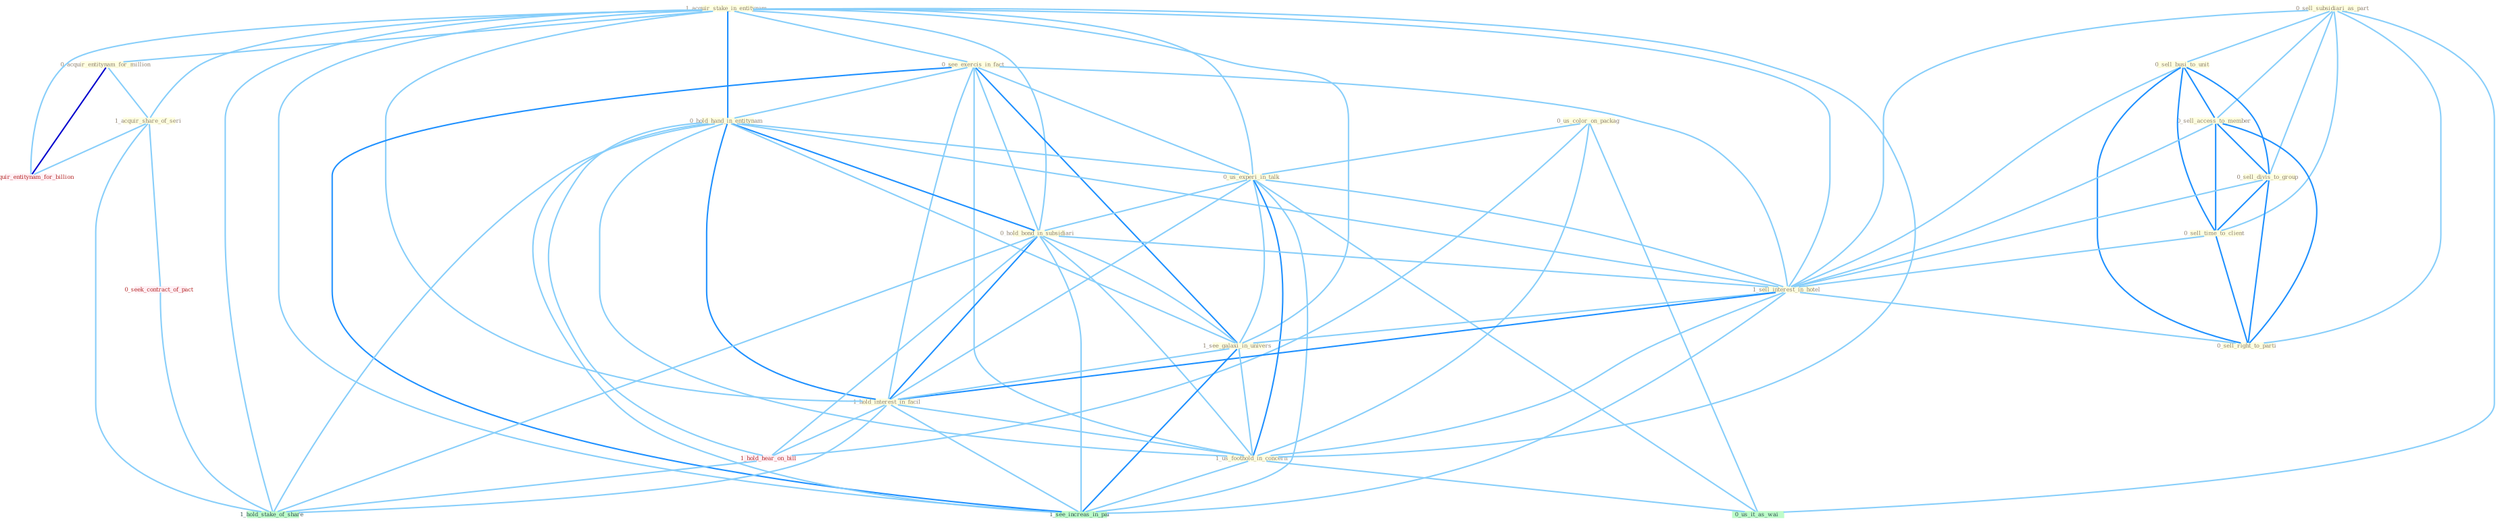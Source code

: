 Graph G{ 
    node
    [shape=polygon,style=filled,width=.5,height=.06,color="#BDFCC9",fixedsize=true,fontsize=4,
    fontcolor="#2f4f4f"];
    {node
    [color="#ffffe0", fontcolor="#8b7d6b"] "1_acquir_stake_in_entitynam " "0_sell_subsidiari_as_part " "0_see_exercis_in_fact " "0_us_color_on_packag " "0_hold_hand_in_entitynam " "0_acquir_entitynam_for_million " "0_sell_busi_to_unit " "1_acquir_share_of_seri " "0_sell_access_to_member " "0_us_experi_in_talk " "0_sell_divis_to_group " "0_hold_bond_in_subsidiari " "0_sell_time_to_client " "1_sell_interest_in_hotel " "1_see_galaxi_in_univers " "1_hold_interest_in_facil " "1_us_foothold_in_concern " "0_sell_right_to_parti "}
{node [color="#fff0f5", fontcolor="#b22222"] "0_seek_contract_of_pact " "0_acquir_entitynam_for_billion " "1_hold_hear_on_bill "}
edge [color="#B0E2FF"];

	"1_acquir_stake_in_entitynam " -- "0_see_exercis_in_fact " [w="1", color="#87cefa" ];
	"1_acquir_stake_in_entitynam " -- "0_hold_hand_in_entitynam " [w="2", color="#1e90ff" , len=0.8];
	"1_acquir_stake_in_entitynam " -- "0_acquir_entitynam_for_million " [w="1", color="#87cefa" ];
	"1_acquir_stake_in_entitynam " -- "1_acquir_share_of_seri " [w="1", color="#87cefa" ];
	"1_acquir_stake_in_entitynam " -- "0_us_experi_in_talk " [w="1", color="#87cefa" ];
	"1_acquir_stake_in_entitynam " -- "0_hold_bond_in_subsidiari " [w="1", color="#87cefa" ];
	"1_acquir_stake_in_entitynam " -- "1_sell_interest_in_hotel " [w="1", color="#87cefa" ];
	"1_acquir_stake_in_entitynam " -- "1_see_galaxi_in_univers " [w="1", color="#87cefa" ];
	"1_acquir_stake_in_entitynam " -- "1_hold_interest_in_facil " [w="1", color="#87cefa" ];
	"1_acquir_stake_in_entitynam " -- "1_us_foothold_in_concern " [w="1", color="#87cefa" ];
	"1_acquir_stake_in_entitynam " -- "0_acquir_entitynam_for_billion " [w="1", color="#87cefa" ];
	"1_acquir_stake_in_entitynam " -- "1_see_increas_in_pai " [w="1", color="#87cefa" ];
	"1_acquir_stake_in_entitynam " -- "1_hold_stake_of_share " [w="1", color="#87cefa" ];
	"0_sell_subsidiari_as_part " -- "0_sell_busi_to_unit " [w="1", color="#87cefa" ];
	"0_sell_subsidiari_as_part " -- "0_sell_access_to_member " [w="1", color="#87cefa" ];
	"0_sell_subsidiari_as_part " -- "0_sell_divis_to_group " [w="1", color="#87cefa" ];
	"0_sell_subsidiari_as_part " -- "0_sell_time_to_client " [w="1", color="#87cefa" ];
	"0_sell_subsidiari_as_part " -- "1_sell_interest_in_hotel " [w="1", color="#87cefa" ];
	"0_sell_subsidiari_as_part " -- "0_sell_right_to_parti " [w="1", color="#87cefa" ];
	"0_sell_subsidiari_as_part " -- "0_us_it_as_wai " [w="1", color="#87cefa" ];
	"0_see_exercis_in_fact " -- "0_hold_hand_in_entitynam " [w="1", color="#87cefa" ];
	"0_see_exercis_in_fact " -- "0_us_experi_in_talk " [w="1", color="#87cefa" ];
	"0_see_exercis_in_fact " -- "0_hold_bond_in_subsidiari " [w="1", color="#87cefa" ];
	"0_see_exercis_in_fact " -- "1_sell_interest_in_hotel " [w="1", color="#87cefa" ];
	"0_see_exercis_in_fact " -- "1_see_galaxi_in_univers " [w="2", color="#1e90ff" , len=0.8];
	"0_see_exercis_in_fact " -- "1_hold_interest_in_facil " [w="1", color="#87cefa" ];
	"0_see_exercis_in_fact " -- "1_us_foothold_in_concern " [w="1", color="#87cefa" ];
	"0_see_exercis_in_fact " -- "1_see_increas_in_pai " [w="2", color="#1e90ff" , len=0.8];
	"0_us_color_on_packag " -- "0_us_experi_in_talk " [w="1", color="#87cefa" ];
	"0_us_color_on_packag " -- "1_us_foothold_in_concern " [w="1", color="#87cefa" ];
	"0_us_color_on_packag " -- "0_us_it_as_wai " [w="1", color="#87cefa" ];
	"0_us_color_on_packag " -- "1_hold_hear_on_bill " [w="1", color="#87cefa" ];
	"0_hold_hand_in_entitynam " -- "0_us_experi_in_talk " [w="1", color="#87cefa" ];
	"0_hold_hand_in_entitynam " -- "0_hold_bond_in_subsidiari " [w="2", color="#1e90ff" , len=0.8];
	"0_hold_hand_in_entitynam " -- "1_sell_interest_in_hotel " [w="1", color="#87cefa" ];
	"0_hold_hand_in_entitynam " -- "1_see_galaxi_in_univers " [w="1", color="#87cefa" ];
	"0_hold_hand_in_entitynam " -- "1_hold_interest_in_facil " [w="2", color="#1e90ff" , len=0.8];
	"0_hold_hand_in_entitynam " -- "1_us_foothold_in_concern " [w="1", color="#87cefa" ];
	"0_hold_hand_in_entitynam " -- "1_see_increas_in_pai " [w="1", color="#87cefa" ];
	"0_hold_hand_in_entitynam " -- "1_hold_hear_on_bill " [w="1", color="#87cefa" ];
	"0_hold_hand_in_entitynam " -- "1_hold_stake_of_share " [w="1", color="#87cefa" ];
	"0_acquir_entitynam_for_million " -- "1_acquir_share_of_seri " [w="1", color="#87cefa" ];
	"0_acquir_entitynam_for_million " -- "0_acquir_entitynam_for_billion " [w="3", color="#0000cd" , len=0.6];
	"0_sell_busi_to_unit " -- "0_sell_access_to_member " [w="2", color="#1e90ff" , len=0.8];
	"0_sell_busi_to_unit " -- "0_sell_divis_to_group " [w="2", color="#1e90ff" , len=0.8];
	"0_sell_busi_to_unit " -- "0_sell_time_to_client " [w="2", color="#1e90ff" , len=0.8];
	"0_sell_busi_to_unit " -- "1_sell_interest_in_hotel " [w="1", color="#87cefa" ];
	"0_sell_busi_to_unit " -- "0_sell_right_to_parti " [w="2", color="#1e90ff" , len=0.8];
	"1_acquir_share_of_seri " -- "0_seek_contract_of_pact " [w="1", color="#87cefa" ];
	"1_acquir_share_of_seri " -- "0_acquir_entitynam_for_billion " [w="1", color="#87cefa" ];
	"1_acquir_share_of_seri " -- "1_hold_stake_of_share " [w="1", color="#87cefa" ];
	"0_sell_access_to_member " -- "0_sell_divis_to_group " [w="2", color="#1e90ff" , len=0.8];
	"0_sell_access_to_member " -- "0_sell_time_to_client " [w="2", color="#1e90ff" , len=0.8];
	"0_sell_access_to_member " -- "1_sell_interest_in_hotel " [w="1", color="#87cefa" ];
	"0_sell_access_to_member " -- "0_sell_right_to_parti " [w="2", color="#1e90ff" , len=0.8];
	"0_us_experi_in_talk " -- "0_hold_bond_in_subsidiari " [w="1", color="#87cefa" ];
	"0_us_experi_in_talk " -- "1_sell_interest_in_hotel " [w="1", color="#87cefa" ];
	"0_us_experi_in_talk " -- "1_see_galaxi_in_univers " [w="1", color="#87cefa" ];
	"0_us_experi_in_talk " -- "1_hold_interest_in_facil " [w="1", color="#87cefa" ];
	"0_us_experi_in_talk " -- "1_us_foothold_in_concern " [w="2", color="#1e90ff" , len=0.8];
	"0_us_experi_in_talk " -- "0_us_it_as_wai " [w="1", color="#87cefa" ];
	"0_us_experi_in_talk " -- "1_see_increas_in_pai " [w="1", color="#87cefa" ];
	"0_sell_divis_to_group " -- "0_sell_time_to_client " [w="2", color="#1e90ff" , len=0.8];
	"0_sell_divis_to_group " -- "1_sell_interest_in_hotel " [w="1", color="#87cefa" ];
	"0_sell_divis_to_group " -- "0_sell_right_to_parti " [w="2", color="#1e90ff" , len=0.8];
	"0_hold_bond_in_subsidiari " -- "1_sell_interest_in_hotel " [w="1", color="#87cefa" ];
	"0_hold_bond_in_subsidiari " -- "1_see_galaxi_in_univers " [w="1", color="#87cefa" ];
	"0_hold_bond_in_subsidiari " -- "1_hold_interest_in_facil " [w="2", color="#1e90ff" , len=0.8];
	"0_hold_bond_in_subsidiari " -- "1_us_foothold_in_concern " [w="1", color="#87cefa" ];
	"0_hold_bond_in_subsidiari " -- "1_see_increas_in_pai " [w="1", color="#87cefa" ];
	"0_hold_bond_in_subsidiari " -- "1_hold_hear_on_bill " [w="1", color="#87cefa" ];
	"0_hold_bond_in_subsidiari " -- "1_hold_stake_of_share " [w="1", color="#87cefa" ];
	"0_sell_time_to_client " -- "1_sell_interest_in_hotel " [w="1", color="#87cefa" ];
	"0_sell_time_to_client " -- "0_sell_right_to_parti " [w="2", color="#1e90ff" , len=0.8];
	"1_sell_interest_in_hotel " -- "1_see_galaxi_in_univers " [w="1", color="#87cefa" ];
	"1_sell_interest_in_hotel " -- "1_hold_interest_in_facil " [w="2", color="#1e90ff" , len=0.8];
	"1_sell_interest_in_hotel " -- "1_us_foothold_in_concern " [w="1", color="#87cefa" ];
	"1_sell_interest_in_hotel " -- "0_sell_right_to_parti " [w="1", color="#87cefa" ];
	"1_sell_interest_in_hotel " -- "1_see_increas_in_pai " [w="1", color="#87cefa" ];
	"1_see_galaxi_in_univers " -- "1_hold_interest_in_facil " [w="1", color="#87cefa" ];
	"1_see_galaxi_in_univers " -- "1_us_foothold_in_concern " [w="1", color="#87cefa" ];
	"1_see_galaxi_in_univers " -- "1_see_increas_in_pai " [w="2", color="#1e90ff" , len=0.8];
	"1_hold_interest_in_facil " -- "1_us_foothold_in_concern " [w="1", color="#87cefa" ];
	"1_hold_interest_in_facil " -- "1_see_increas_in_pai " [w="1", color="#87cefa" ];
	"1_hold_interest_in_facil " -- "1_hold_hear_on_bill " [w="1", color="#87cefa" ];
	"1_hold_interest_in_facil " -- "1_hold_stake_of_share " [w="1", color="#87cefa" ];
	"1_us_foothold_in_concern " -- "0_us_it_as_wai " [w="1", color="#87cefa" ];
	"1_us_foothold_in_concern " -- "1_see_increas_in_pai " [w="1", color="#87cefa" ];
	"0_seek_contract_of_pact " -- "1_hold_stake_of_share " [w="1", color="#87cefa" ];
	"1_hold_hear_on_bill " -- "1_hold_stake_of_share " [w="1", color="#87cefa" ];
}
